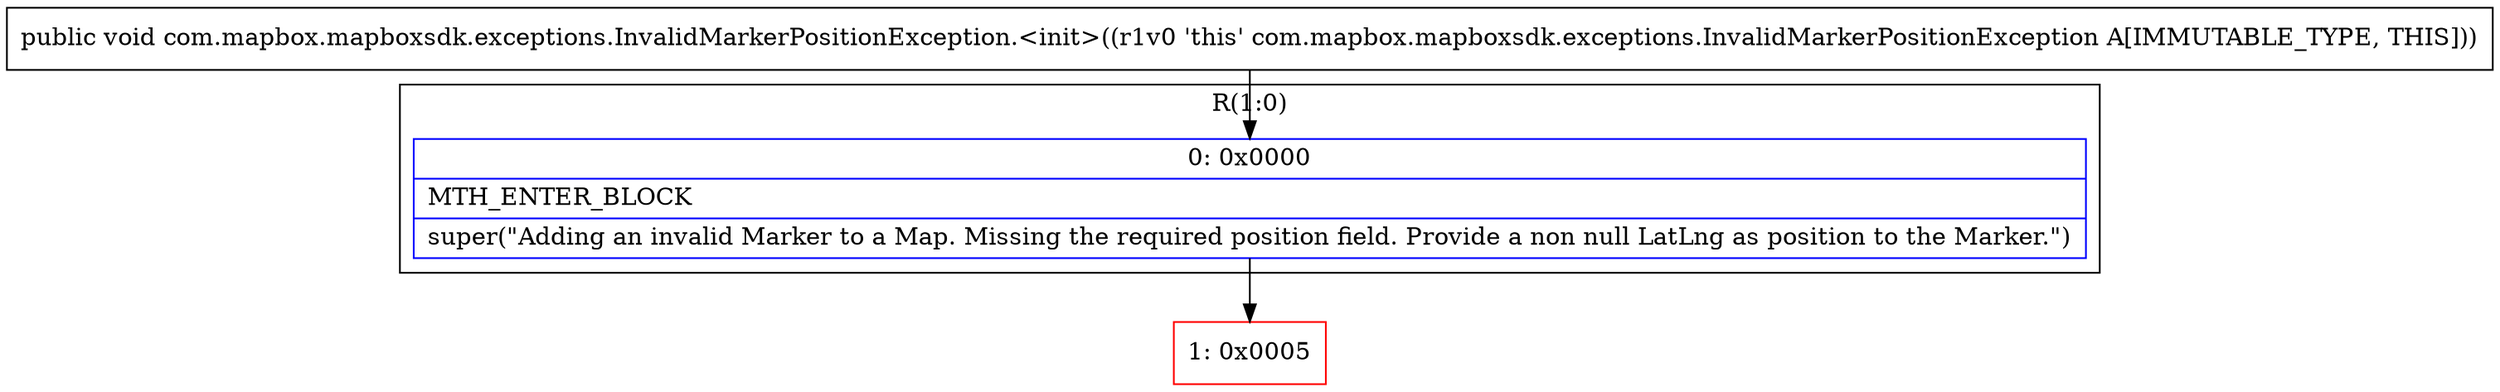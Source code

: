 digraph "CFG forcom.mapbox.mapboxsdk.exceptions.InvalidMarkerPositionException.\<init\>()V" {
subgraph cluster_Region_769566100 {
label = "R(1:0)";
node [shape=record,color=blue];
Node_0 [shape=record,label="{0\:\ 0x0000|MTH_ENTER_BLOCK\l|super(\"Adding an invalid Marker to a Map. Missing the required position field. Provide a non null LatLng as position to the Marker.\")\l}"];
}
Node_1 [shape=record,color=red,label="{1\:\ 0x0005}"];
MethodNode[shape=record,label="{public void com.mapbox.mapboxsdk.exceptions.InvalidMarkerPositionException.\<init\>((r1v0 'this' com.mapbox.mapboxsdk.exceptions.InvalidMarkerPositionException A[IMMUTABLE_TYPE, THIS])) }"];
MethodNode -> Node_0;
Node_0 -> Node_1;
}


